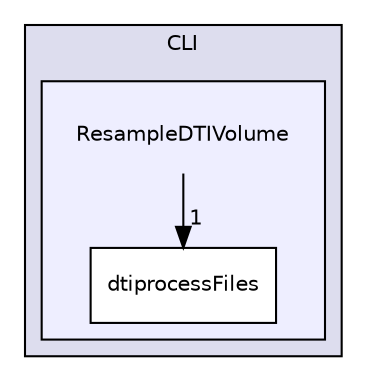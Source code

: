 digraph "Modules/CLI/ResampleDTIVolume" {
  bgcolor=transparent;
  compound=true
  node [ fontsize="10", fontname="Helvetica"];
  edge [ labelfontsize="10", labelfontname="Helvetica"];
  subgraph clusterdir_c1add5cedffb2f08a25333ea4cbda1cb {
    graph [ bgcolor="#ddddee", pencolor="black", label="CLI" fontname="Helvetica", fontsize="10", URL="dir_c1add5cedffb2f08a25333ea4cbda1cb.html"]
  subgraph clusterdir_80f31755961068ba51a5d4eb9f05ba47 {
    graph [ bgcolor="#eeeeff", pencolor="black", label="" URL="dir_80f31755961068ba51a5d4eb9f05ba47.html"];
    dir_80f31755961068ba51a5d4eb9f05ba47 [shape=plaintext label="ResampleDTIVolume"];
    dir_a43bac5a27e61472a8f7eac4fc70bdea [shape=box label="dtiprocessFiles" color="black" fillcolor="white" style="filled" URL="dir_a43bac5a27e61472a8f7eac4fc70bdea.html"];
  }
  }
  dir_80f31755961068ba51a5d4eb9f05ba47->dir_a43bac5a27e61472a8f7eac4fc70bdea [headlabel="1", labeldistance=1.5 headhref="dir_000042_000043.html"];
}
